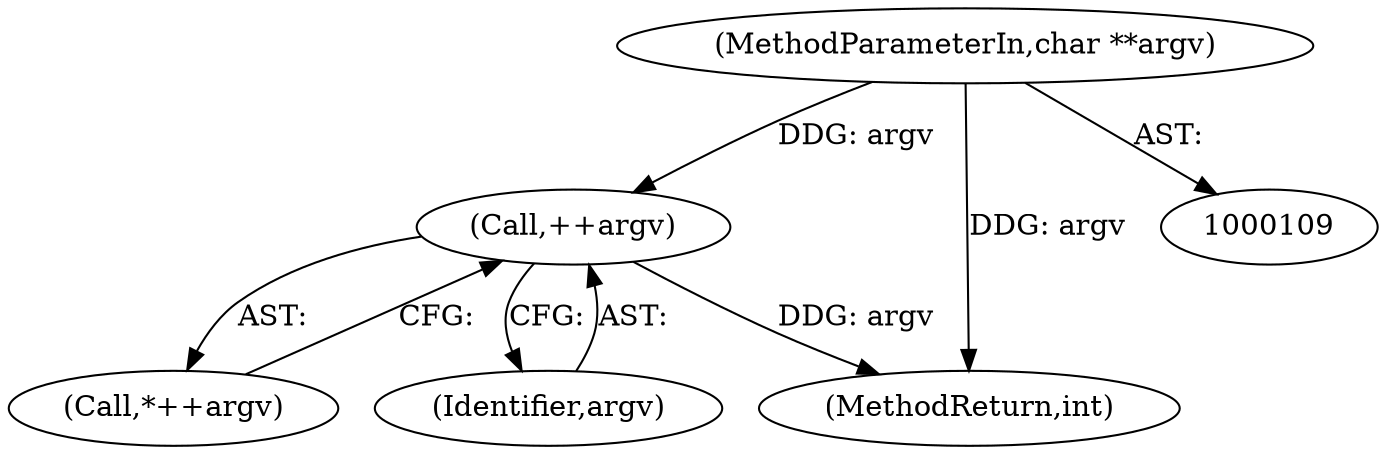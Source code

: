 digraph "0_Android_9d4853418ab2f754c2b63e091c29c5529b8b86ca_155@pointer" {
"1000152" [label="(Call,++argv)"];
"1000112" [label="(MethodParameterIn,char **argv)"];
"1000151" [label="(Call,*++argv)"];
"1000152" [label="(Call,++argv)"];
"1000153" [label="(Identifier,argv)"];
"1000458" [label="(MethodReturn,int)"];
"1000112" [label="(MethodParameterIn,char **argv)"];
"1000152" -> "1000151"  [label="AST: "];
"1000152" -> "1000153"  [label="CFG: "];
"1000153" -> "1000152"  [label="AST: "];
"1000151" -> "1000152"  [label="CFG: "];
"1000152" -> "1000458"  [label="DDG: argv"];
"1000112" -> "1000152"  [label="DDG: argv"];
"1000112" -> "1000109"  [label="AST: "];
"1000112" -> "1000458"  [label="DDG: argv"];
}
